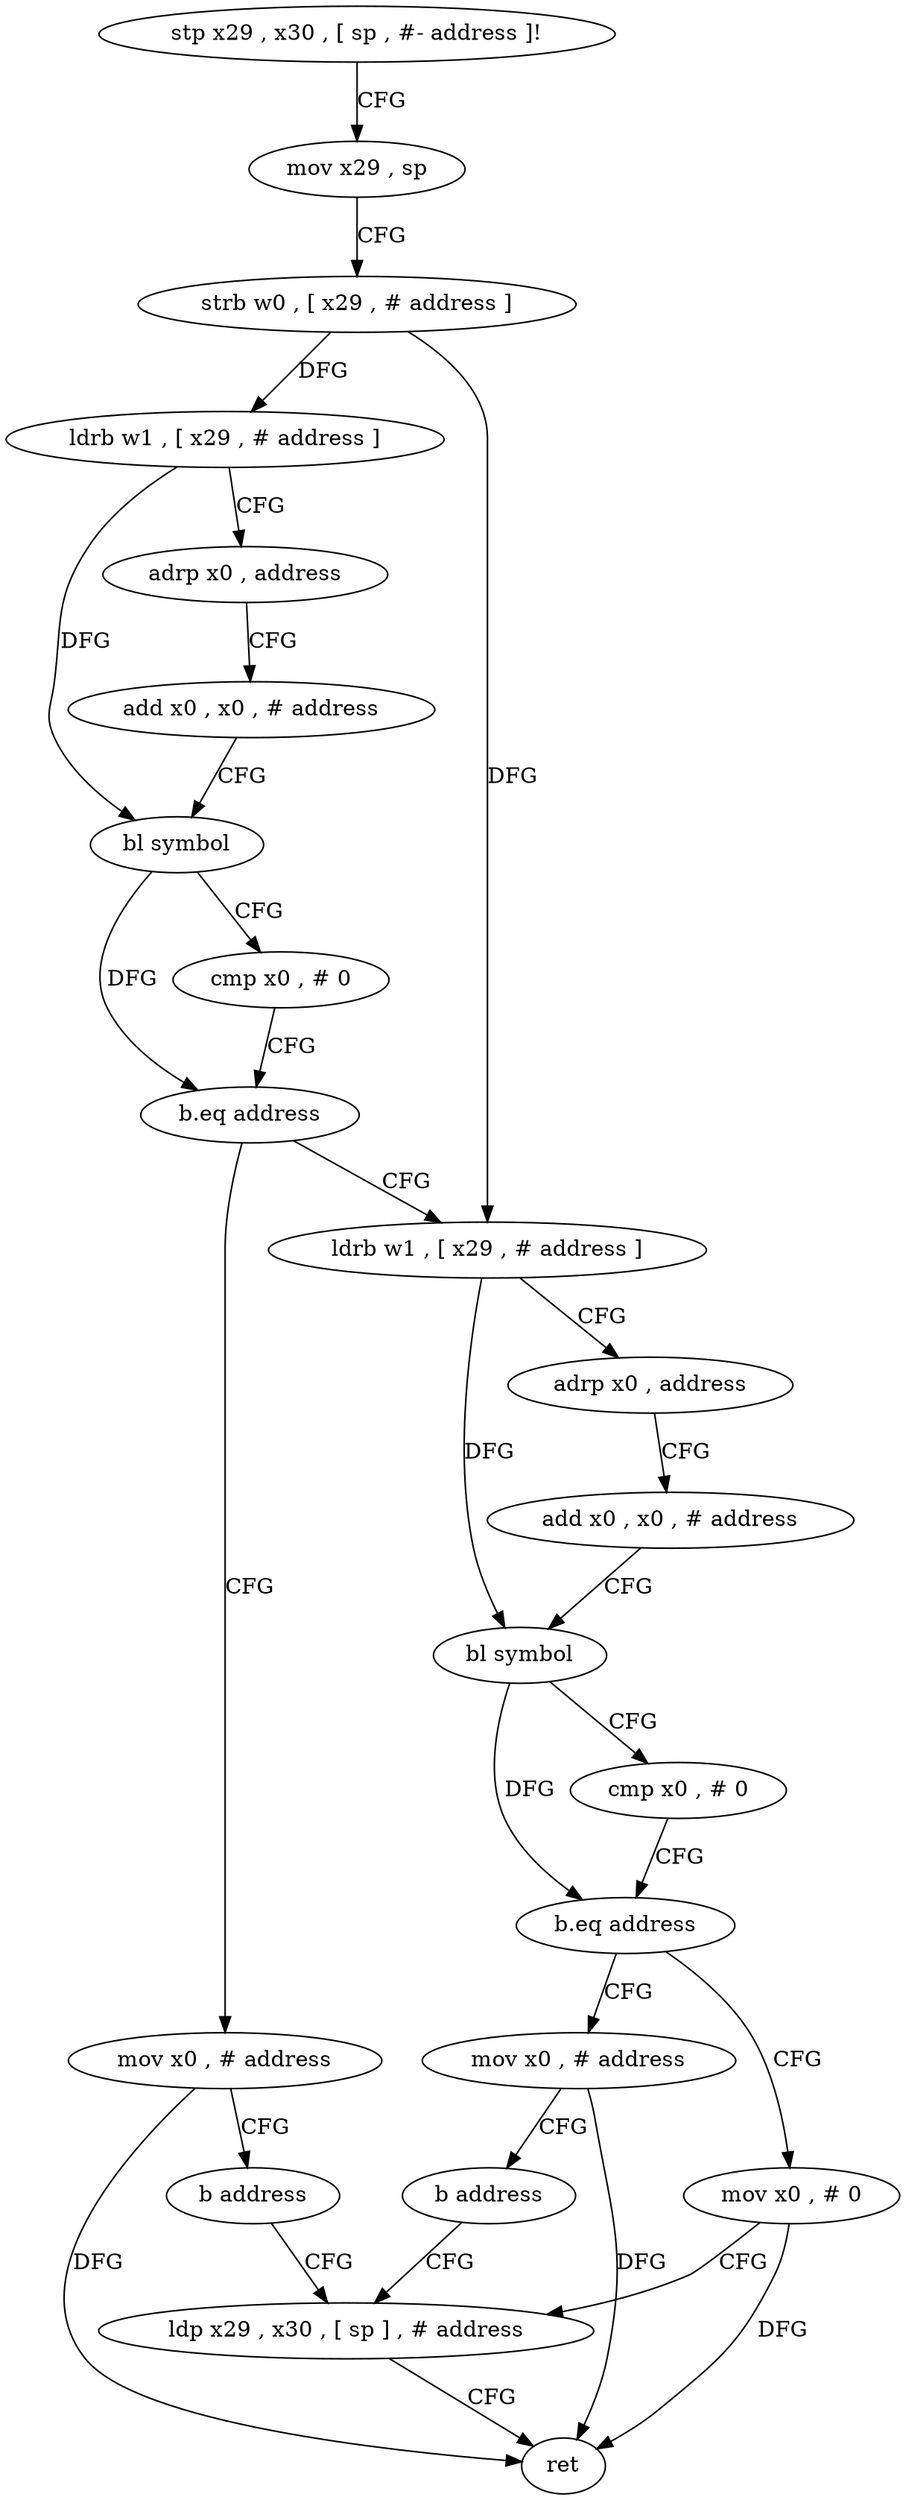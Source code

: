 digraph "func" {
"4251664" [label = "stp x29 , x30 , [ sp , #- address ]!" ]
"4251668" [label = "mov x29 , sp" ]
"4251672" [label = "strb w0 , [ x29 , # address ]" ]
"4251676" [label = "ldrb w1 , [ x29 , # address ]" ]
"4251680" [label = "adrp x0 , address" ]
"4251684" [label = "add x0 , x0 , # address" ]
"4251688" [label = "bl symbol" ]
"4251692" [label = "cmp x0 , # 0" ]
"4251696" [label = "b.eq address" ]
"4251708" [label = "ldrb w1 , [ x29 , # address ]" ]
"4251700" [label = "mov x0 , # address" ]
"4251712" [label = "adrp x0 , address" ]
"4251716" [label = "add x0 , x0 , # address" ]
"4251720" [label = "bl symbol" ]
"4251724" [label = "cmp x0 , # 0" ]
"4251728" [label = "b.eq address" ]
"4251740" [label = "mov x0 , # 0" ]
"4251732" [label = "mov x0 , # address" ]
"4251704" [label = "b address" ]
"4251744" [label = "ldp x29 , x30 , [ sp ] , # address" ]
"4251736" [label = "b address" ]
"4251748" [label = "ret" ]
"4251664" -> "4251668" [ label = "CFG" ]
"4251668" -> "4251672" [ label = "CFG" ]
"4251672" -> "4251676" [ label = "DFG" ]
"4251672" -> "4251708" [ label = "DFG" ]
"4251676" -> "4251680" [ label = "CFG" ]
"4251676" -> "4251688" [ label = "DFG" ]
"4251680" -> "4251684" [ label = "CFG" ]
"4251684" -> "4251688" [ label = "CFG" ]
"4251688" -> "4251692" [ label = "CFG" ]
"4251688" -> "4251696" [ label = "DFG" ]
"4251692" -> "4251696" [ label = "CFG" ]
"4251696" -> "4251708" [ label = "CFG" ]
"4251696" -> "4251700" [ label = "CFG" ]
"4251708" -> "4251712" [ label = "CFG" ]
"4251708" -> "4251720" [ label = "DFG" ]
"4251700" -> "4251704" [ label = "CFG" ]
"4251700" -> "4251748" [ label = "DFG" ]
"4251712" -> "4251716" [ label = "CFG" ]
"4251716" -> "4251720" [ label = "CFG" ]
"4251720" -> "4251724" [ label = "CFG" ]
"4251720" -> "4251728" [ label = "DFG" ]
"4251724" -> "4251728" [ label = "CFG" ]
"4251728" -> "4251740" [ label = "CFG" ]
"4251728" -> "4251732" [ label = "CFG" ]
"4251740" -> "4251744" [ label = "CFG" ]
"4251740" -> "4251748" [ label = "DFG" ]
"4251732" -> "4251736" [ label = "CFG" ]
"4251732" -> "4251748" [ label = "DFG" ]
"4251704" -> "4251744" [ label = "CFG" ]
"4251744" -> "4251748" [ label = "CFG" ]
"4251736" -> "4251744" [ label = "CFG" ]
}
